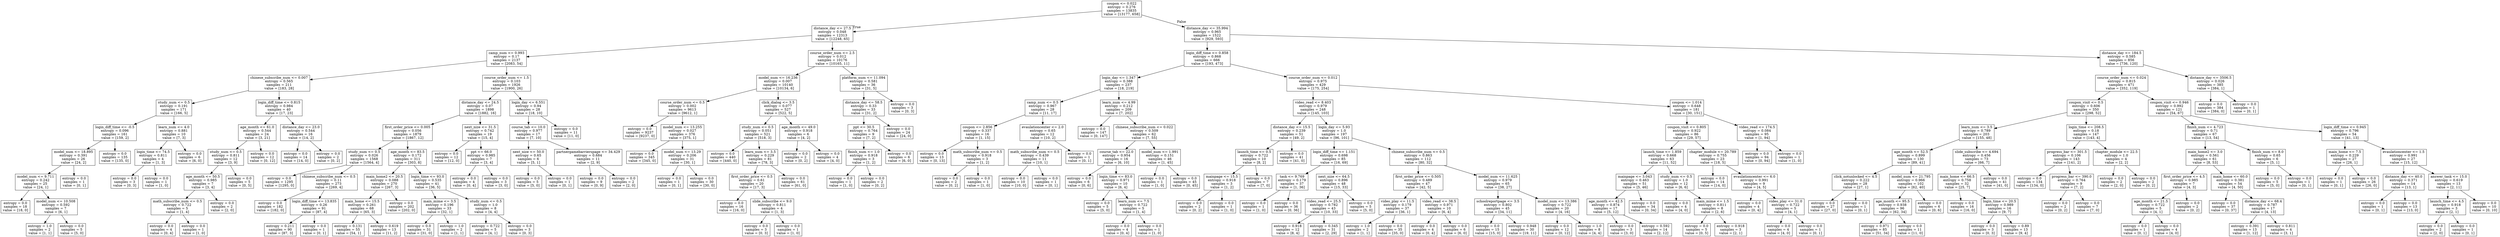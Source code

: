 digraph Tree {
node [shape=box] ;
0 [label="coupon <= 0.022\nentropy = 0.276\nsamples = 13835\nvalue = [13177, 658]"] ;
1 [label="distance_day <= 27.5\nentropy = 0.048\nsamples = 12313\nvalue = [12248, 65]"] ;
0 -> 1 [labeldistance=2.5, labelangle=45, headlabel="True"] ;
2 [label="camp_num <= 0.993\nentropy = 0.17\nsamples = 2137\nvalue = [2083, 54]"] ;
1 -> 2 ;
3 [label="chinese_subscribe_num <= 0.007\nentropy = 0.565\nsamples = 211\nvalue = [183, 28]"] ;
2 -> 3 ;
4 [label="study_num <= 0.5\nentropy = 0.191\nsamples = 171\nvalue = [166, 5]"] ;
3 -> 4 ;
5 [label="login_diff_time <= -0.5\nentropy = 0.096\nsamples = 161\nvalue = [159, 2]"] ;
4 -> 5 ;
6 [label="model_num <= 18.895\nentropy = 0.391\nsamples = 26\nvalue = [24, 2]"] ;
5 -> 6 ;
7 [label="model_num <= 9.711\nentropy = 0.242\nsamples = 25\nvalue = [24, 1]"] ;
6 -> 7 ;
8 [label="entropy = 0.0\nsamples = 18\nvalue = [18, 0]"] ;
7 -> 8 ;
9 [label="model_num <= 10.508\nentropy = 0.592\nsamples = 7\nvalue = [6, 1]"] ;
7 -> 9 ;
10 [label="entropy = 1.0\nsamples = 2\nvalue = [1, 1]"] ;
9 -> 10 ;
11 [label="entropy = 0.0\nsamples = 5\nvalue = [5, 0]"] ;
9 -> 11 ;
12 [label="entropy = 0.0\nsamples = 1\nvalue = [0, 1]"] ;
6 -> 12 ;
13 [label="entropy = 0.0\nsamples = 135\nvalue = [135, 0]"] ;
5 -> 13 ;
14 [label="learn_num <= 4.0\nentropy = 0.881\nsamples = 10\nvalue = [7, 3]"] ;
4 -> 14 ;
15 [label="login_time <= 74.5\nentropy = 0.811\nsamples = 4\nvalue = [1, 3]"] ;
14 -> 15 ;
16 [label="entropy = 0.0\nsamples = 3\nvalue = [0, 3]"] ;
15 -> 16 ;
17 [label="entropy = 0.0\nsamples = 1\nvalue = [1, 0]"] ;
15 -> 17 ;
18 [label="entropy = 0.0\nsamples = 6\nvalue = [6, 0]"] ;
14 -> 18 ;
19 [label="login_diff_time <= 0.815\nentropy = 0.984\nsamples = 40\nvalue = [17, 23]"] ;
3 -> 19 ;
20 [label="age_month <= 61.0\nentropy = 0.544\nsamples = 24\nvalue = [3, 21]"] ;
19 -> 20 ;
21 [label="study_num <= 0.5\nentropy = 0.811\nsamples = 12\nvalue = [3, 9]"] ;
20 -> 21 ;
22 [label="age_month <= 50.5\nentropy = 0.985\nsamples = 7\nvalue = [3, 4]"] ;
21 -> 22 ;
23 [label="math_subscribe_num <= 0.5\nentropy = 0.722\nsamples = 5\nvalue = [1, 4]"] ;
22 -> 23 ;
24 [label="entropy = 0.0\nsamples = 4\nvalue = [0, 4]"] ;
23 -> 24 ;
25 [label="entropy = 0.0\nsamples = 1\nvalue = [1, 0]"] ;
23 -> 25 ;
26 [label="entropy = 0.0\nsamples = 2\nvalue = [2, 0]"] ;
22 -> 26 ;
27 [label="entropy = 0.0\nsamples = 5\nvalue = [0, 5]"] ;
21 -> 27 ;
28 [label="entropy = 0.0\nsamples = 12\nvalue = [0, 12]"] ;
20 -> 28 ;
29 [label="distance_day <= 23.0\nentropy = 0.544\nsamples = 16\nvalue = [14, 2]"] ;
19 -> 29 ;
30 [label="entropy = 0.0\nsamples = 14\nvalue = [14, 0]"] ;
29 -> 30 ;
31 [label="entropy = 0.0\nsamples = 2\nvalue = [0, 2]"] ;
29 -> 31 ;
32 [label="course_order_num <= 1.5\nentropy = 0.103\nsamples = 1926\nvalue = [1900, 26]"] ;
2 -> 32 ;
33 [label="distance_day <= 24.5\nentropy = 0.07\nsamples = 1898\nvalue = [1882, 16]"] ;
32 -> 33 ;
34 [label="first_order_price <= 0.005\nentropy = 0.056\nsamples = 1879\nvalue = [1867, 12]"] ;
33 -> 34 ;
35 [label="study_num <= 0.5\nentropy = 0.026\nsamples = 1568\nvalue = [1564, 4]"] ;
34 -> 35 ;
36 [label="entropy = 0.0\nsamples = 1295\nvalue = [1295, 0]"] ;
35 -> 36 ;
37 [label="chinese_subscribe_num <= 0.5\nentropy = 0.11\nsamples = 273\nvalue = [269, 4]"] ;
35 -> 37 ;
38 [label="entropy = 0.0\nsamples = 182\nvalue = [182, 0]"] ;
37 -> 38 ;
39 [label="login_diff_time <= 13.835\nentropy = 0.26\nsamples = 91\nvalue = [87, 4]"] ;
37 -> 39 ;
40 [label="entropy = 0.211\nsamples = 90\nvalue = [87, 3]"] ;
39 -> 40 ;
41 [label="entropy = 0.0\nsamples = 1\nvalue = [0, 1]"] ;
39 -> 41 ;
42 [label="age_month <= 83.5\nentropy = 0.172\nsamples = 311\nvalue = [303, 8]"] ;
34 -> 42 ;
43 [label="main_home2 <= 20.5\nentropy = 0.088\nsamples = 270\nvalue = [267, 3]"] ;
42 -> 43 ;
44 [label="main_home <= 15.5\nentropy = 0.261\nsamples = 68\nvalue = [65, 3]"] ;
43 -> 44 ;
45 [label="entropy = 0.131\nsamples = 55\nvalue = [54, 1]"] ;
44 -> 45 ;
46 [label="entropy = 0.619\nsamples = 13\nvalue = [11, 2]"] ;
44 -> 46 ;
47 [label="entropy = 0.0\nsamples = 202\nvalue = [202, 0]"] ;
43 -> 47 ;
48 [label="login_time <= 93.0\nentropy = 0.535\nsamples = 41\nvalue = [36, 5]"] ;
42 -> 48 ;
49 [label="main_mime <= 3.5\nentropy = 0.196\nsamples = 33\nvalue = [32, 1]"] ;
48 -> 49 ;
50 [label="entropy = 0.0\nsamples = 31\nvalue = [31, 0]"] ;
49 -> 50 ;
51 [label="entropy = 1.0\nsamples = 2\nvalue = [1, 1]"] ;
49 -> 51 ;
52 [label="study_num <= 0.5\nentropy = 1.0\nsamples = 8\nvalue = [4, 4]"] ;
48 -> 52 ;
53 [label="entropy = 0.722\nsamples = 5\nvalue = [4, 1]"] ;
52 -> 53 ;
54 [label="entropy = 0.0\nsamples = 3\nvalue = [0, 3]"] ;
52 -> 54 ;
55 [label="next_nize <= 31.5\nentropy = 0.742\nsamples = 19\nvalue = [15, 4]"] ;
33 -> 55 ;
56 [label="entropy = 0.0\nsamples = 12\nvalue = [12, 0]"] ;
55 -> 56 ;
57 [label="ppt <= 66.0\nentropy = 0.985\nsamples = 7\nvalue = [3, 4]"] ;
55 -> 57 ;
58 [label="entropy = 0.0\nsamples = 4\nvalue = [0, 4]"] ;
57 -> 58 ;
59 [label="entropy = 0.0\nsamples = 3\nvalue = [3, 0]"] ;
57 -> 59 ;
60 [label="login_day <= 6.551\nentropy = 0.94\nsamples = 28\nvalue = [18, 10]"] ;
32 -> 60 ;
61 [label="course_tab <= 10.0\nentropy = 0.977\nsamples = 17\nvalue = [7, 10]"] ;
60 -> 61 ;
62 [label="next_nize <= 50.0\nentropy = 0.65\nsamples = 6\nvalue = [5, 1]"] ;
61 -> 62 ;
63 [label="entropy = 0.0\nsamples = 5\nvalue = [5, 0]"] ;
62 -> 63 ;
64 [label="entropy = 0.0\nsamples = 1\nvalue = [0, 1]"] ;
62 -> 64 ;
65 [label="partnergamebarrierspage <= 34.429\nentropy = 0.684\nsamples = 11\nvalue = [2, 9]"] ;
61 -> 65 ;
66 [label="entropy = 0.0\nsamples = 9\nvalue = [0, 9]"] ;
65 -> 66 ;
67 [label="entropy = 0.0\nsamples = 2\nvalue = [2, 0]"] ;
65 -> 67 ;
68 [label="entropy = 0.0\nsamples = 11\nvalue = [11, 0]"] ;
60 -> 68 ;
69 [label="course_order_num <= 2.5\nentropy = 0.012\nsamples = 10176\nvalue = [10165, 11]"] ;
1 -> 69 ;
70 [label="model_num <= 16.236\nentropy = 0.007\nsamples = 10140\nvalue = [10134, 6]"] ;
69 -> 70 ;
71 [label="course_order_num <= 0.5\nentropy = 0.002\nsamples = 9613\nvalue = [9612, 1]"] ;
70 -> 71 ;
72 [label="entropy = 0.0\nsamples = 9237\nvalue = [9237, 0]"] ;
71 -> 72 ;
73 [label="model_num <= 13.255\nentropy = 0.027\nsamples = 376\nvalue = [375, 1]"] ;
71 -> 73 ;
74 [label="entropy = 0.0\nsamples = 345\nvalue = [345, 0]"] ;
73 -> 74 ;
75 [label="model_num <= 13.29\nentropy = 0.206\nsamples = 31\nvalue = [30, 1]"] ;
73 -> 75 ;
76 [label="entropy = 0.0\nsamples = 1\nvalue = [0, 1]"] ;
75 -> 76 ;
77 [label="entropy = 0.0\nsamples = 30\nvalue = [30, 0]"] ;
75 -> 77 ;
78 [label="click_dialog <= 3.5\nentropy = 0.077\nsamples = 527\nvalue = [522, 5]"] ;
70 -> 78 ;
79 [label="study_num <= 0.5\nentropy = 0.051\nsamples = 521\nvalue = [518, 3]"] ;
78 -> 79 ;
80 [label="entropy = 0.0\nsamples = 440\nvalue = [440, 0]"] ;
79 -> 80 ;
81 [label="learn_num <= 3.5\nentropy = 0.229\nsamples = 81\nvalue = [78, 3]"] ;
79 -> 81 ;
82 [label="first_order_price <= 0.5\nentropy = 0.61\nsamples = 20\nvalue = [17, 3]"] ;
81 -> 82 ;
83 [label="entropy = 0.0\nsamples = 16\nvalue = [16, 0]"] ;
82 -> 83 ;
84 [label="slide_subscribe <= 9.0\nentropy = 0.811\nsamples = 4\nvalue = [1, 3]"] ;
82 -> 84 ;
85 [label="entropy = 0.0\nsamples = 3\nvalue = [0, 3]"] ;
84 -> 85 ;
86 [label="entropy = 0.0\nsamples = 1\nvalue = [1, 0]"] ;
84 -> 86 ;
87 [label="entropy = 0.0\nsamples = 61\nvalue = [61, 0]"] ;
81 -> 87 ;
88 [label="age_month <= 49.0\nentropy = 0.918\nsamples = 6\nvalue = [4, 2]"] ;
78 -> 88 ;
89 [label="entropy = 0.0\nsamples = 2\nvalue = [0, 2]"] ;
88 -> 89 ;
90 [label="entropy = 0.0\nsamples = 4\nvalue = [4, 0]"] ;
88 -> 90 ;
91 [label="platform_num <= 11.094\nentropy = 0.581\nsamples = 36\nvalue = [31, 5]"] ;
69 -> 91 ;
92 [label="distance_day <= 58.5\nentropy = 0.33\nsamples = 33\nvalue = [31, 2]"] ;
91 -> 92 ;
93 [label="ppt <= 30.5\nentropy = 0.764\nsamples = 9\nvalue = [7, 2]"] ;
92 -> 93 ;
94 [label="finish_num <= 1.0\nentropy = 0.918\nsamples = 3\nvalue = [1, 2]"] ;
93 -> 94 ;
95 [label="entropy = 0.0\nsamples = 1\nvalue = [1, 0]"] ;
94 -> 95 ;
96 [label="entropy = 0.0\nsamples = 2\nvalue = [0, 2]"] ;
94 -> 96 ;
97 [label="entropy = 0.0\nsamples = 6\nvalue = [6, 0]"] ;
93 -> 97 ;
98 [label="entropy = 0.0\nsamples = 24\nvalue = [24, 0]"] ;
92 -> 98 ;
99 [label="entropy = 0.0\nsamples = 3\nvalue = [0, 3]"] ;
91 -> 99 ;
100 [label="distance_day <= 35.994\nentropy = 0.965\nsamples = 1522\nvalue = [929, 593]"] ;
0 -> 100 [labeldistance=2.5, labelangle=-45, headlabel="False"] ;
101 [label="login_diff_time <= 0.858\nentropy = 0.868\nsamples = 666\nvalue = [193, 473]"] ;
100 -> 101 ;
102 [label="login_day <= 1.347\nentropy = 0.388\nsamples = 237\nvalue = [18, 219]"] ;
101 -> 102 ;
103 [label="camp_num <= 0.5\nentropy = 0.967\nsamples = 28\nvalue = [11, 17]"] ;
102 -> 103 ;
104 [label="coupon <= 2.856\nentropy = 0.337\nsamples = 16\nvalue = [1, 15]"] ;
103 -> 104 ;
105 [label="entropy = 0.0\nsamples = 13\nvalue = [0, 13]"] ;
104 -> 105 ;
106 [label="math_subscribe_num <= 0.5\nentropy = 0.918\nsamples = 3\nvalue = [1, 2]"] ;
104 -> 106 ;
107 [label="entropy = 0.0\nsamples = 2\nvalue = [0, 2]"] ;
106 -> 107 ;
108 [label="entropy = 0.0\nsamples = 1\nvalue = [1, 0]"] ;
106 -> 108 ;
109 [label="evaulationcenter <= 2.0\nentropy = 0.65\nsamples = 12\nvalue = [10, 2]"] ;
103 -> 109 ;
110 [label="math_subscribe_num <= 0.5\nentropy = 0.439\nsamples = 11\nvalue = [10, 1]"] ;
109 -> 110 ;
111 [label="entropy = 0.0\nsamples = 10\nvalue = [10, 0]"] ;
110 -> 111 ;
112 [label="entropy = 0.0\nsamples = 1\nvalue = [0, 1]"] ;
110 -> 112 ;
113 [label="entropy = 0.0\nsamples = 1\nvalue = [0, 1]"] ;
109 -> 113 ;
114 [label="learn_num <= 4.99\nentropy = 0.212\nsamples = 209\nvalue = [7, 202]"] ;
102 -> 114 ;
115 [label="entropy = 0.0\nsamples = 147\nvalue = [0, 147]"] ;
114 -> 115 ;
116 [label="chinese_subscribe_num <= 0.022\nentropy = 0.509\nsamples = 62\nvalue = [7, 55]"] ;
114 -> 116 ;
117 [label="course_tab <= 22.0\nentropy = 0.954\nsamples = 16\nvalue = [6, 10]"] ;
116 -> 117 ;
118 [label="entropy = 0.0\nsamples = 6\nvalue = [0, 6]"] ;
117 -> 118 ;
119 [label="login_time <= 83.0\nentropy = 0.971\nsamples = 10\nvalue = [6, 4]"] ;
117 -> 119 ;
120 [label="entropy = 0.0\nsamples = 5\nvalue = [5, 0]"] ;
119 -> 120 ;
121 [label="learn_num <= 7.5\nentropy = 0.722\nsamples = 5\nvalue = [1, 4]"] ;
119 -> 121 ;
122 [label="entropy = 0.0\nsamples = 4\nvalue = [0, 4]"] ;
121 -> 122 ;
123 [label="entropy = 0.0\nsamples = 1\nvalue = [1, 0]"] ;
121 -> 123 ;
124 [label="model_num <= 1.991\nentropy = 0.151\nsamples = 46\nvalue = [1, 45]"] ;
116 -> 124 ;
125 [label="entropy = 0.0\nsamples = 1\nvalue = [1, 0]"] ;
124 -> 125 ;
126 [label="entropy = 0.0\nsamples = 45\nvalue = [0, 45]"] ;
124 -> 126 ;
127 [label="course_order_num <= 0.012\nentropy = 0.975\nsamples = 429\nvalue = [175, 254]"] ;
101 -> 127 ;
128 [label="video_read <= 8.403\nentropy = 0.979\nsamples = 248\nvalue = [145, 103]"] ;
127 -> 128 ;
129 [label="distance_day <= 15.5\nentropy = 0.239\nsamples = 51\nvalue = [49, 2]"] ;
128 -> 129 ;
130 [label="launch_time <= 0.5\nentropy = 0.722\nsamples = 10\nvalue = [8, 2]"] ;
129 -> 130 ;
131 [label="mainpage <= 15.5\nentropy = 0.918\nsamples = 3\nvalue = [1, 2]"] ;
130 -> 131 ;
132 [label="entropy = 0.0\nsamples = 2\nvalue = [0, 2]"] ;
131 -> 132 ;
133 [label="entropy = 0.0\nsamples = 1\nvalue = [1, 0]"] ;
131 -> 133 ;
134 [label="entropy = 0.0\nsamples = 7\nvalue = [7, 0]"] ;
130 -> 134 ;
135 [label="entropy = 0.0\nsamples = 41\nvalue = [41, 0]"] ;
129 -> 135 ;
136 [label="login_day <= 5.93\nentropy = 1.0\nsamples = 197\nvalue = [96, 101]"] ;
128 -> 136 ;
137 [label="login_diff_time <= 1.151\nentropy = 0.698\nsamples = 85\nvalue = [16, 69]"] ;
136 -> 137 ;
138 [label="task <= 9.769\nentropy = 0.179\nsamples = 37\nvalue = [1, 36]"] ;
137 -> 138 ;
139 [label="entropy = 0.0\nsamples = 1\nvalue = [1, 0]"] ;
138 -> 139 ;
140 [label="entropy = 0.0\nsamples = 36\nvalue = [0, 36]"] ;
138 -> 140 ;
141 [label="next_nize <= 64.5\nentropy = 0.896\nsamples = 48\nvalue = [15, 33]"] ;
137 -> 141 ;
142 [label="video_read <= 25.5\nentropy = 0.782\nsamples = 43\nvalue = [10, 33]"] ;
141 -> 142 ;
143 [label="entropy = 0.918\nsamples = 12\nvalue = [8, 4]"] ;
142 -> 143 ;
144 [label="entropy = 0.345\nsamples = 31\nvalue = [2, 29]"] ;
142 -> 144 ;
145 [label="entropy = 0.0\nsamples = 5\nvalue = [5, 0]"] ;
141 -> 145 ;
146 [label="chinese_subscribe_num <= 0.5\nentropy = 0.863\nsamples = 112\nvalue = [80, 32]"] ;
136 -> 146 ;
147 [label="first_order_price <= 0.505\nentropy = 0.489\nsamples = 47\nvalue = [42, 5]"] ;
146 -> 147 ;
148 [label="video_play <= 11.5\nentropy = 0.179\nsamples = 37\nvalue = [36, 1]"] ;
147 -> 148 ;
149 [label="entropy = 1.0\nsamples = 2\nvalue = [1, 1]"] ;
148 -> 149 ;
150 [label="entropy = 0.0\nsamples = 35\nvalue = [35, 0]"] ;
148 -> 150 ;
151 [label="video_read <= 38.5\nentropy = 0.971\nsamples = 10\nvalue = [6, 4]"] ;
147 -> 151 ;
152 [label="entropy = 0.0\nsamples = 4\nvalue = [0, 4]"] ;
151 -> 152 ;
153 [label="entropy = 0.0\nsamples = 6\nvalue = [6, 0]"] ;
151 -> 153 ;
154 [label="model_num <= 11.625\nentropy = 0.979\nsamples = 65\nvalue = [38, 27]"] ;
146 -> 154 ;
155 [label="schoolreportpage <= 3.5\nentropy = 0.802\nsamples = 45\nvalue = [34, 11]"] ;
154 -> 155 ;
156 [label="entropy = 0.0\nsamples = 15\nvalue = [15, 0]"] ;
155 -> 156 ;
157 [label="entropy = 0.948\nsamples = 30\nvalue = [19, 11]"] ;
155 -> 157 ;
158 [label="model_num <= 13.386\nentropy = 0.722\nsamples = 20\nvalue = [4, 16]"] ;
154 -> 158 ;
159 [label="entropy = 0.0\nsamples = 12\nvalue = [0, 12]"] ;
158 -> 159 ;
160 [label="entropy = 1.0\nsamples = 8\nvalue = [4, 4]"] ;
158 -> 160 ;
161 [label="coupon <= 1.014\nentropy = 0.648\nsamples = 181\nvalue = [30, 151]"] ;
127 -> 161 ;
162 [label="coupon_visit <= 0.805\nentropy = 0.922\nsamples = 86\nvalue = [29, 57]"] ;
161 -> 162 ;
163 [label="launch_time <= 1.859\nentropy = 0.668\nsamples = 63\nvalue = [11, 52]"] ;
162 -> 163 ;
164 [label="mainpage <= 3.043\nentropy = 0.463\nsamples = 51\nvalue = [5, 46]"] ;
163 -> 164 ;
165 [label="age_month <= 42.5\nentropy = 0.874\nsamples = 17\nvalue = [5, 12]"] ;
164 -> 165 ;
166 [label="entropy = 0.0\nsamples = 3\nvalue = [3, 0]"] ;
165 -> 166 ;
167 [label="entropy = 0.592\nsamples = 14\nvalue = [2, 12]"] ;
165 -> 167 ;
168 [label="entropy = 0.0\nsamples = 34\nvalue = [0, 34]"] ;
164 -> 168 ;
169 [label="study_num <= 0.5\nentropy = 1.0\nsamples = 12\nvalue = [6, 6]"] ;
163 -> 169 ;
170 [label="entropy = 0.0\nsamples = 4\nvalue = [4, 0]"] ;
169 -> 170 ;
171 [label="main_mime <= 1.5\nentropy = 0.811\nsamples = 8\nvalue = [2, 6]"] ;
169 -> 171 ;
172 [label="entropy = 0.0\nsamples = 5\nvalue = [0, 5]"] ;
171 -> 172 ;
173 [label="entropy = 0.918\nsamples = 3\nvalue = [2, 1]"] ;
171 -> 173 ;
174 [label="chapter_module <= 20.789\nentropy = 0.755\nsamples = 23\nvalue = [18, 5]"] ;
162 -> 174 ;
175 [label="entropy = 0.0\nsamples = 14\nvalue = [14, 0]"] ;
174 -> 175 ;
176 [label="evaulationcenter <= 6.0\nentropy = 0.991\nsamples = 9\nvalue = [4, 5]"] ;
174 -> 176 ;
177 [label="entropy = 0.0\nsamples = 4\nvalue = [0, 4]"] ;
176 -> 177 ;
178 [label="video_play <= 31.0\nentropy = 0.722\nsamples = 5\nvalue = [4, 1]"] ;
176 -> 178 ;
179 [label="entropy = 0.0\nsamples = 4\nvalue = [4, 0]"] ;
178 -> 179 ;
180 [label="entropy = 0.0\nsamples = 1\nvalue = [0, 1]"] ;
178 -> 180 ;
181 [label="video_read <= 174.5\nentropy = 0.084\nsamples = 95\nvalue = [1, 94]"] ;
161 -> 181 ;
182 [label="entropy = 0.0\nsamples = 94\nvalue = [0, 94]"] ;
181 -> 182 ;
183 [label="entropy = 0.0\nsamples = 1\nvalue = [1, 0]"] ;
181 -> 183 ;
184 [label="distance_day <= 184.5\nentropy = 0.585\nsamples = 856\nvalue = [736, 120]"] ;
100 -> 184 ;
185 [label="course_order_num <= 0.024\nentropy = 0.815\nsamples = 471\nvalue = [352, 119]"] ;
184 -> 185 ;
186 [label="coupon_visit <= 0.5\nentropy = 0.606\nsamples = 350\nvalue = [298, 52]"] ;
185 -> 186 ;
187 [label="learn_num <= 3.5\nentropy = 0.789\nsamples = 203\nvalue = [155, 48]"] ;
186 -> 187 ;
188 [label="age_month <= 52.5\nentropy = 0.899\nsamples = 130\nvalue = [89, 41]"] ;
187 -> 188 ;
189 [label="click_notunlocked <= 4.5\nentropy = 0.222\nsamples = 28\nvalue = [27, 1]"] ;
188 -> 189 ;
190 [label="entropy = 0.0\nsamples = 27\nvalue = [27, 0]"] ;
189 -> 190 ;
191 [label="entropy = 0.0\nsamples = 1\nvalue = [0, 1]"] ;
189 -> 191 ;
192 [label="model_num <= 21.795\nentropy = 0.966\nsamples = 102\nvalue = [62, 40]"] ;
188 -> 192 ;
193 [label="age_month <= 95.5\nentropy = 0.938\nsamples = 96\nvalue = [62, 34]"] ;
192 -> 193 ;
194 [label="entropy = 0.971\nsamples = 85\nvalue = [51, 34]"] ;
193 -> 194 ;
195 [label="entropy = 0.0\nsamples = 11\nvalue = [11, 0]"] ;
193 -> 195 ;
196 [label="entropy = 0.0\nsamples = 6\nvalue = [0, 6]"] ;
192 -> 196 ;
197 [label="slide_subscribe <= 4.694\nentropy = 0.456\nsamples = 73\nvalue = [66, 7]"] ;
187 -> 197 ;
198 [label="main_home <= 66.5\nentropy = 0.758\nsamples = 32\nvalue = [25, 7]"] ;
197 -> 198 ;
199 [label="entropy = 0.0\nsamples = 16\nvalue = [16, 0]"] ;
198 -> 199 ;
200 [label="login_time <= 20.5\nentropy = 0.989\nsamples = 16\nvalue = [9, 7]"] ;
198 -> 200 ;
201 [label="entropy = 0.0\nsamples = 3\nvalue = [0, 3]"] ;
200 -> 201 ;
202 [label="entropy = 0.89\nsamples = 13\nvalue = [9, 4]"] ;
200 -> 202 ;
203 [label="entropy = 0.0\nsamples = 41\nvalue = [41, 0]"] ;
197 -> 203 ;
204 [label="login_time <= 208.5\nentropy = 0.18\nsamples = 147\nvalue = [143, 4]"] ;
186 -> 204 ;
205 [label="progress_bar <= 301.5\nentropy = 0.106\nsamples = 143\nvalue = [141, 2]"] ;
204 -> 205 ;
206 [label="entropy = 0.0\nsamples = 134\nvalue = [134, 0]"] ;
205 -> 206 ;
207 [label="progress_bar <= 390.0\nentropy = 0.764\nsamples = 9\nvalue = [7, 2]"] ;
205 -> 207 ;
208 [label="entropy = 0.0\nsamples = 2\nvalue = [0, 2]"] ;
207 -> 208 ;
209 [label="entropy = 0.0\nsamples = 7\nvalue = [7, 0]"] ;
207 -> 209 ;
210 [label="chapter_module <= 22.5\nentropy = 1.0\nsamples = 4\nvalue = [2, 2]"] ;
204 -> 210 ;
211 [label="entropy = 0.0\nsamples = 2\nvalue = [2, 0]"] ;
210 -> 211 ;
212 [label="entropy = 0.0\nsamples = 2\nvalue = [0, 2]"] ;
210 -> 212 ;
213 [label="coupon_visit <= 0.946\nentropy = 0.992\nsamples = 121\nvalue = [54, 67]"] ;
185 -> 213 ;
214 [label="finish_num <= 4.723\nentropy = 0.71\nsamples = 67\nvalue = [13, 54]"] ;
213 -> 214 ;
215 [label="main_home2 <= 3.0\nentropy = 0.561\nsamples = 61\nvalue = [8, 53]"] ;
214 -> 215 ;
216 [label="first_order_price <= 4.5\nentropy = 0.985\nsamples = 7\nvalue = [4, 3]"] ;
215 -> 216 ;
217 [label="age_month <= 21.5\nentropy = 0.722\nsamples = 5\nvalue = [4, 1]"] ;
216 -> 217 ;
218 [label="entropy = 0.0\nsamples = 1\nvalue = [0, 1]"] ;
217 -> 218 ;
219 [label="entropy = 0.0\nsamples = 4\nvalue = [4, 0]"] ;
217 -> 219 ;
220 [label="entropy = 0.0\nsamples = 2\nvalue = [0, 2]"] ;
216 -> 220 ;
221 [label="main_home <= 60.0\nentropy = 0.381\nsamples = 54\nvalue = [4, 50]"] ;
215 -> 221 ;
222 [label="entropy = 0.0\nsamples = 37\nvalue = [0, 37]"] ;
221 -> 222 ;
223 [label="distance_day <= 68.4\nentropy = 0.787\nsamples = 17\nvalue = [4, 13]"] ;
221 -> 223 ;
224 [label="entropy = 0.391\nsamples = 13\nvalue = [1, 12]"] ;
223 -> 224 ;
225 [label="entropy = 0.811\nsamples = 4\nvalue = [3, 1]"] ;
223 -> 225 ;
226 [label="finish_num <= 8.0\nentropy = 0.65\nsamples = 6\nvalue = [5, 1]"] ;
214 -> 226 ;
227 [label="entropy = 0.0\nsamples = 5\nvalue = [5, 0]"] ;
226 -> 227 ;
228 [label="entropy = 0.0\nsamples = 1\nvalue = [0, 1]"] ;
226 -> 228 ;
229 [label="login_diff_time <= 0.945\nentropy = 0.796\nsamples = 54\nvalue = [41, 13]"] ;
213 -> 229 ;
230 [label="main_home <= 7.5\nentropy = 0.229\nsamples = 27\nvalue = [26, 1]"] ;
229 -> 230 ;
231 [label="entropy = 0.0\nsamples = 1\nvalue = [0, 1]"] ;
230 -> 231 ;
232 [label="entropy = 0.0\nsamples = 26\nvalue = [26, 0]"] ;
230 -> 232 ;
233 [label="evaulationcenter <= 1.5\nentropy = 0.991\nsamples = 27\nvalue = [15, 12]"] ;
229 -> 233 ;
234 [label="distance_day <= 40.0\nentropy = 0.371\nsamples = 14\nvalue = [13, 1]"] ;
233 -> 234 ;
235 [label="entropy = 0.0\nsamples = 1\nvalue = [0, 1]"] ;
234 -> 235 ;
236 [label="entropy = 0.0\nsamples = 13\nvalue = [13, 0]"] ;
234 -> 236 ;
237 [label="answer_task <= 15.0\nentropy = 0.619\nsamples = 13\nvalue = [2, 11]"] ;
233 -> 237 ;
238 [label="launch_time <= 4.5\nentropy = 0.918\nsamples = 3\nvalue = [2, 1]"] ;
237 -> 238 ;
239 [label="entropy = 0.0\nsamples = 2\nvalue = [2, 0]"] ;
238 -> 239 ;
240 [label="entropy = 0.0\nsamples = 1\nvalue = [0, 1]"] ;
238 -> 240 ;
241 [label="entropy = 0.0\nsamples = 10\nvalue = [0, 10]"] ;
237 -> 241 ;
242 [label="distance_day <= 3506.5\nentropy = 0.026\nsamples = 385\nvalue = [384, 1]"] ;
184 -> 242 ;
243 [label="entropy = 0.0\nsamples = 384\nvalue = [384, 0]"] ;
242 -> 243 ;
244 [label="entropy = 0.0\nsamples = 1\nvalue = [0, 1]"] ;
242 -> 244 ;
}